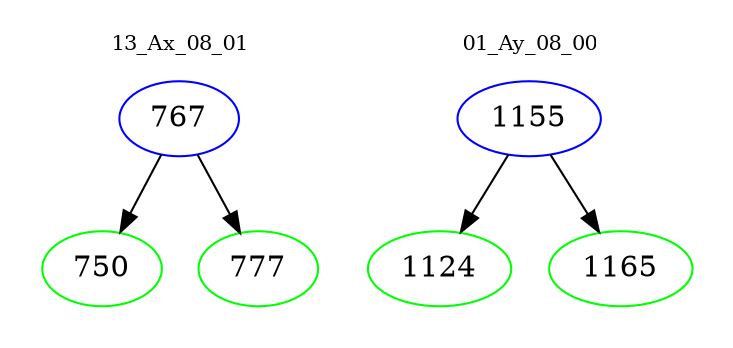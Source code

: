 digraph{
subgraph cluster_0 {
color = white
label = "13_Ax_08_01";
fontsize=10;
T0_767 [label="767", color="blue"]
T0_767 -> T0_750 [color="black"]
T0_750 [label="750", color="green"]
T0_767 -> T0_777 [color="black"]
T0_777 [label="777", color="green"]
}
subgraph cluster_1 {
color = white
label = "01_Ay_08_00";
fontsize=10;
T1_1155 [label="1155", color="blue"]
T1_1155 -> T1_1124 [color="black"]
T1_1124 [label="1124", color="green"]
T1_1155 -> T1_1165 [color="black"]
T1_1165 [label="1165", color="green"]
}
}
